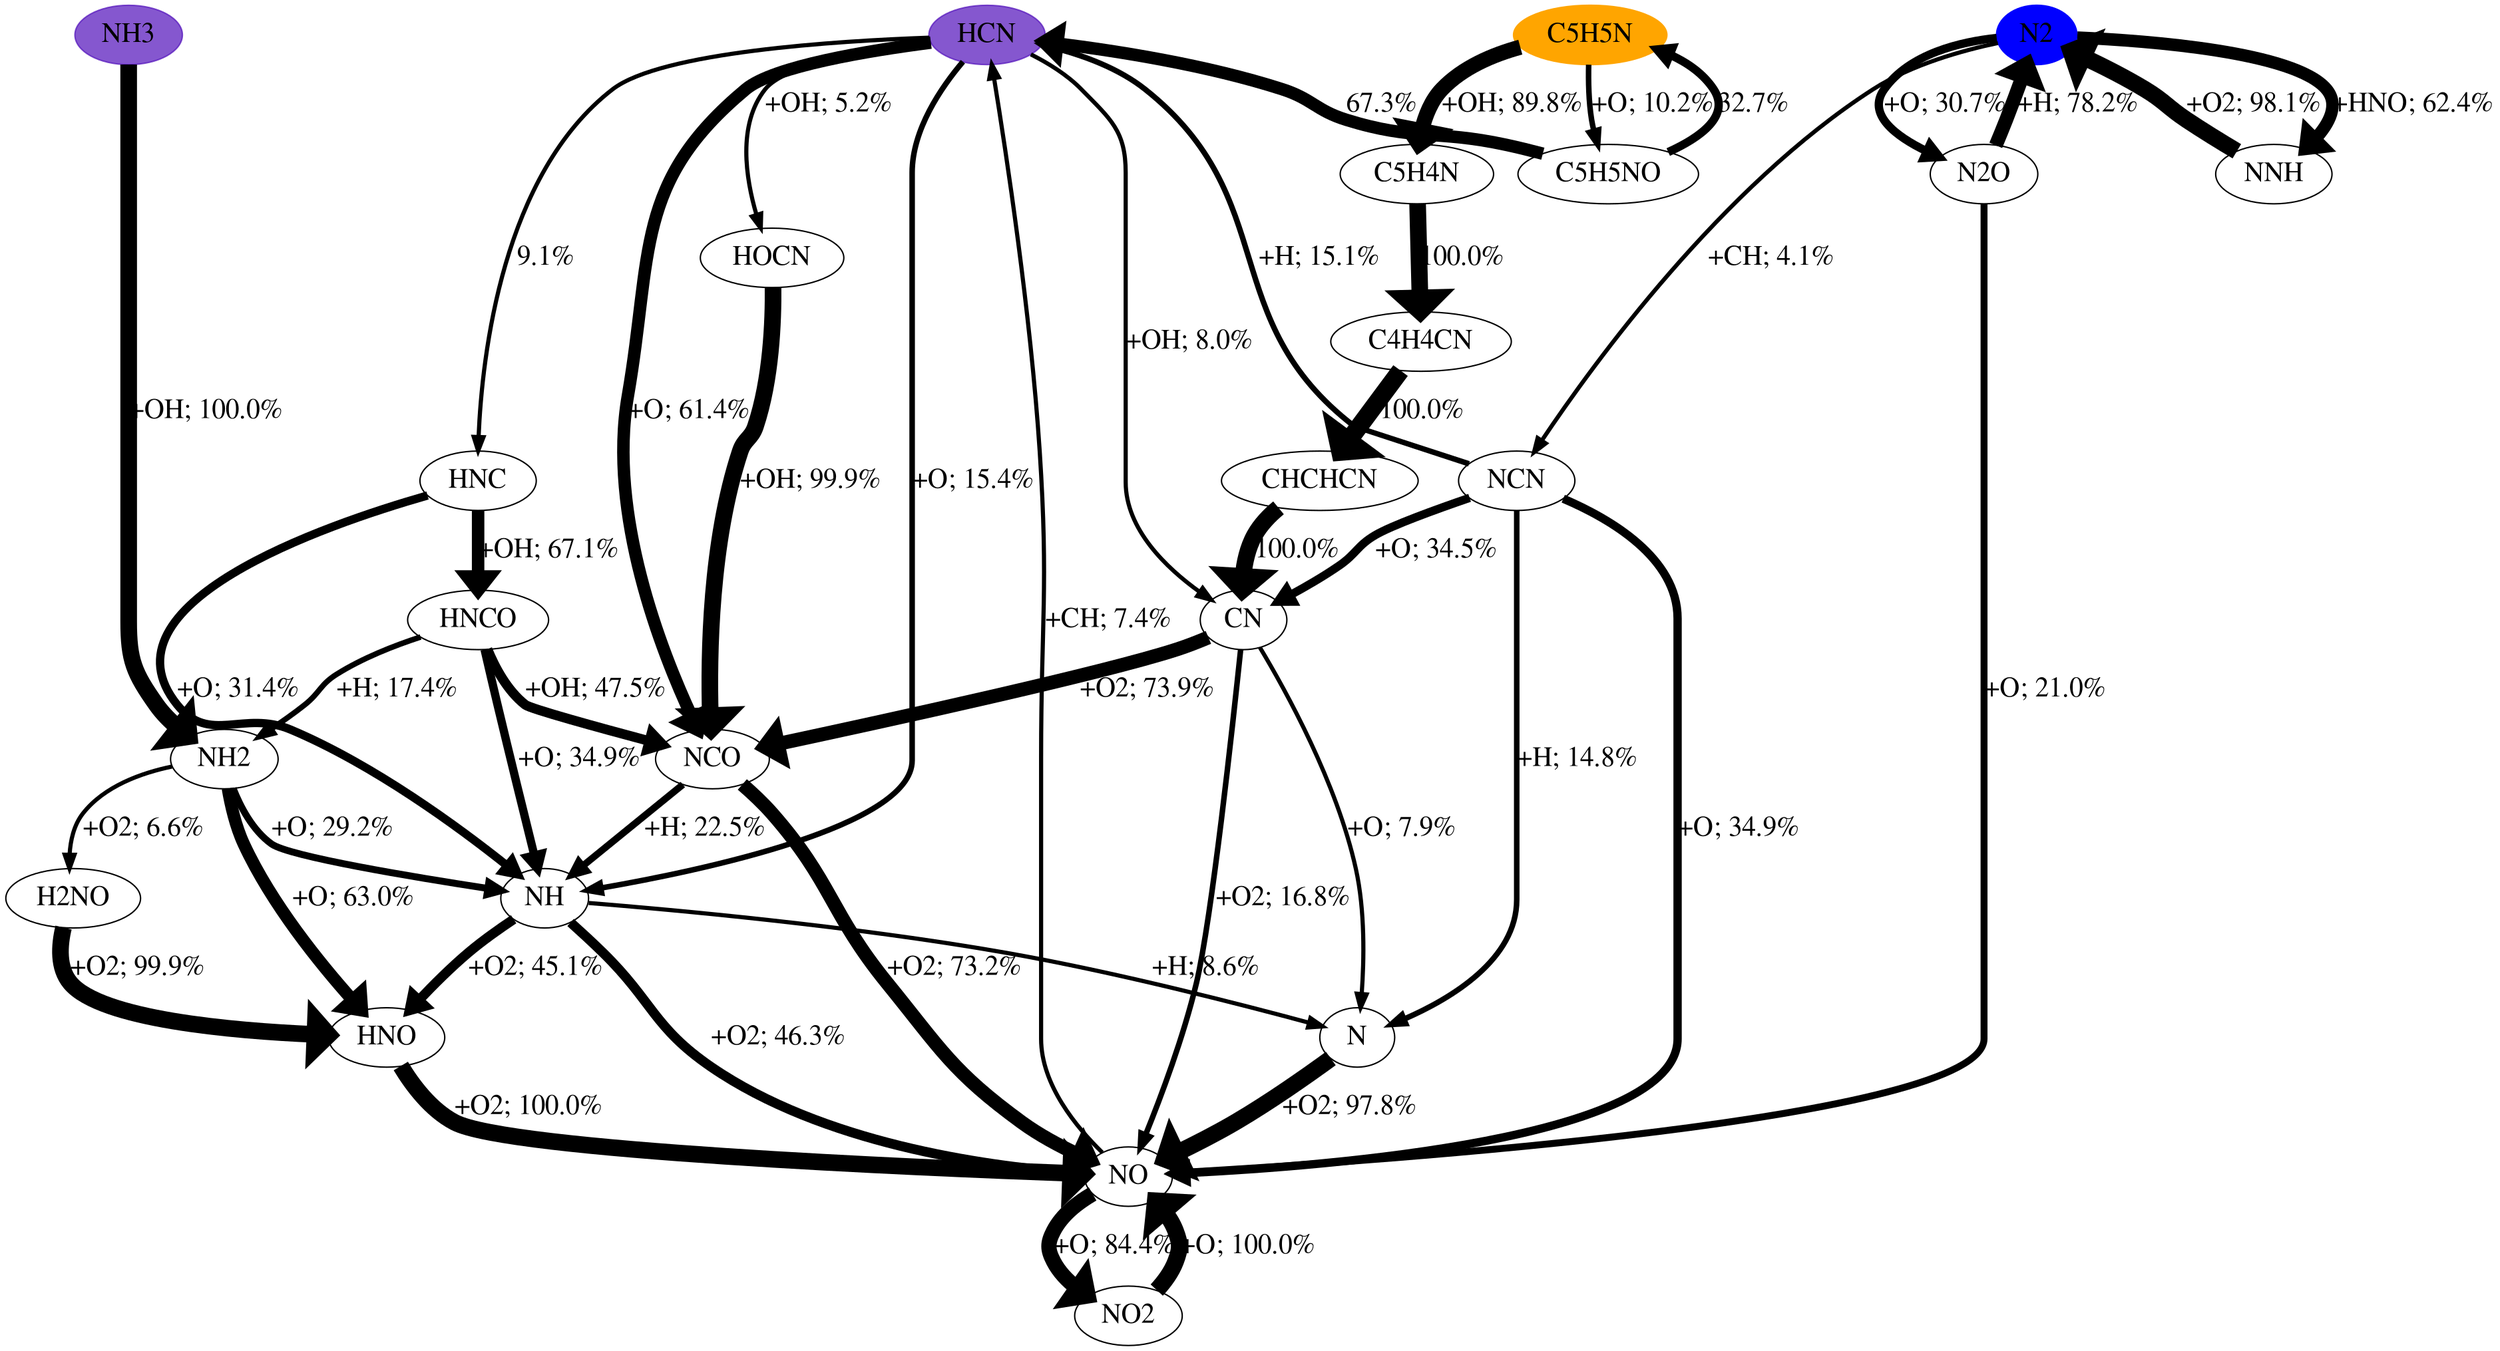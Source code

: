 digraph {
    graph [b="0,0,1558,558", rankdir=TB, center=true];
	NO -> NO2 [label="+O; 84.4%" fontcolor=black fontname=Times fontsize=20 penwidth=11]
	NO -> HCN [label="+CH; 7.4%" fontcolor=black fontname=Times fontsize=20 penwidth=3]
	N2 -> NNH [label="+HNO; 62.4%" fontcolor=black fontname=Times fontsize=20 penwidth=9]
	N2 -> N2O [label="+O; 30.7%" fontcolor=black fontname=Times fontsize=20 penwidth=6]
	N2 -> NCN [label="+CH; 4.1%" fontcolor=black fontname=Times fontsize=20 penwidth=3]
	C5H5N -> C5H4N [label="+OH; 89.8%" fontcolor=black fontname=Times fontsize=20 penwidth=11]
	C5H5N -> C5H5NO [label="+O; 10.2%" fontcolor=black fontname=Times fontsize=20 penwidth=4]
	NO2 -> NO [label="+O; 100.0%" fontcolor=black fontname=Times fontsize=20 penwidth=12]
	HCN -> NH [label="+O; 15.4%" fontcolor=black fontname=Times fontsize=20 penwidth=4]
	HCN -> HNC [label="9.1%" fontcolor=black fontname=Times fontsize=20 penwidth=3]
	HCN -> CN [label="+OH; 8.0%" fontcolor=black fontname=Times fontsize=20 penwidth=3]
	HCN -> NCO [label="+O; 61.4%" fontcolor=black fontname=Times fontsize=20 penwidth=9]
	HCN -> HOCN [label="+OH; 5.2%" fontcolor=black fontname=Times fontsize=20 penwidth=3]
	NH3 -> NH2 [label="+OH; 100.0%" fontcolor=black fontname=Times fontsize=20 penwidth=12]
	NNH -> N2 [label="+O2; 98.1%" fontcolor=black fontname=Times fontsize=20 penwidth=12]
	N2O -> N2 [label="+H; 78.2%" fontcolor=black fontname=Times fontsize=20 penwidth=10]
	N2O -> NO [label="+O; 21.0%" fontcolor=black fontname=Times fontsize=20 penwidth=5]
	NCN -> N [label="+H; 14.8%" fontcolor=black fontname=Times fontsize=20 penwidth=4]
	NCN -> NO [label="+O; 34.9%" fontcolor=black fontname=Times fontsize=20 penwidth=6]
	NCN -> HCN [label="+H; 15.1%" fontcolor=black fontname=Times fontsize=20 penwidth=4]
	NCN -> CN [label="+O; 34.5%" fontcolor=black fontname=Times fontsize=20 penwidth=6]
	C5H4N -> C4H4CN [label="100.0%" fontcolor=black fontname=Times fontsize=20 penwidth=12]
	C5H5NO -> HCN [label="67.3%" fontcolor=black fontname=Times fontsize=20 penwidth=9]
	C5H5NO -> C5H5N [label="32.7%" fontcolor=black fontname=Times fontsize=20 penwidth=6]
	NH -> HNO [label="+O2; 45.1%" fontcolor=black fontname=Times fontsize=20 penwidth=7]
	NH -> N [label="+H; 8.6%" fontcolor=black fontname=Times fontsize=20 penwidth=3]
	NH -> NO [label="+O2; 46.3%" fontcolor=black fontname=Times fontsize=20 penwidth=7]
	HNC -> NH [label="+O; 31.4%" fontcolor=black fontname=Times fontsize=20 penwidth=6]
	HNC -> HNCO [label="+OH; 67.1%" fontcolor=black fontname=Times fontsize=20 penwidth=9]
	CN -> N [label="+O; 7.9%" fontcolor=black fontname=Times fontsize=20 penwidth=3]
	CN -> NO [label="+O2; 16.8%" fontcolor=black fontname=Times fontsize=20 penwidth=4]
	CN -> NCO [label="+O2; 73.9%" fontcolor=black fontname=Times fontsize=20 penwidth=10]
	NCO -> NH [label="+H; 22.5%" fontcolor=black fontname=Times fontsize=20 penwidth=5]
	NCO -> NO [label="+O2; 73.2%" fontcolor=black fontname=Times fontsize=20 penwidth=10]
	HOCN -> NCO [label="+OH; 99.9%" fontcolor=black fontname=Times fontsize=20 penwidth=12]
	NH2 -> NH [label="+O; 29.2%" fontcolor=black fontname=Times fontsize=20 penwidth=5]
	NH2 -> HNO [label="+O; 63.0%" fontcolor=black fontname=Times fontsize=20 penwidth=9]
	NH2 -> H2NO [label="+O2; 6.6%" fontcolor=black fontname=Times fontsize=20 penwidth=3]
	N -> NO [label="+O2; 97.8%" fontcolor=black fontname=Times fontsize=20 penwidth=12]
	C4H4CN -> CHCHCN [label="100.0%" fontcolor=black fontname=Times fontsize=20 penwidth=13]
	HNO -> NO [label="+O2; 100.0%" fontcolor=black fontname=Times fontsize=20 penwidth=12]
	HNCO -> NH2 [label="+H; 17.4%" fontcolor=black fontname=Times fontsize=20 penwidth=4]
	HNCO -> NH [label="+O; 34.9%" fontcolor=black fontname=Times fontsize=20 penwidth=6]
	HNCO -> NCO [label="+OH; 47.5%" fontcolor=black fontname=Times fontsize=20 penwidth=7]
	H2NO -> HNO [label="+O2; 99.9%" fontcolor=black fontname=Times fontsize=20 penwidth=12]
	CHCHCN -> CN [label="100.0%" fontcolor=black fontname=Times fontsize=20 penwidth=12]
	NO [fontname=Times fontsize=20]
	N2 [fontname=Times fontsize=20]
	C5H5N [fontname=Times fontsize=20]
	NO2 [fontname=Times fontsize=20]
	HCN [fontname=Times fontsize=20]
	NH3 [fontname=Times fontsize=20]
	NNH [fontname=Times fontsize=20]
	N2O [fontname=Times fontsize=20]
	NCN [fontname=Times fontsize=20]
	C5H4N [fontname=Times fontsize=20]
	C5H5NO [fontname=Times fontsize=20]
	NH [fontname=Times fontsize=20]
	HNC [fontname=Times fontsize=20]
	CN [fontname=Times fontsize=20]
	NCO [fontname=Times fontsize=20]
	HOCN [fontname=Times fontsize=20]
	NH2 [fontname=Times fontsize=20]
	N [fontname=Times fontsize=20]
	C4H4CN [fontname=Times fontsize=20]
	HNO [fontname=Times fontsize=20]
	HNCO [fontname=Times fontsize=20]
	H2NO [fontname=Times fontsize=20]
	CHCHCN [fontname=Times fontsize=20]
	HCN [color="#500dbab1" fillcolor="#500dbab1" style=filled]
	NH3 [color="#500dbab1" fillcolor="#500dbab1" style=filled]
	C5H5N [color=orange fillcolor=orange style=filled]
	N2 [color=blue fillcolor=blue style=filled]

    {rank="source"; C5H5N,NH3,HCN,N2}
}